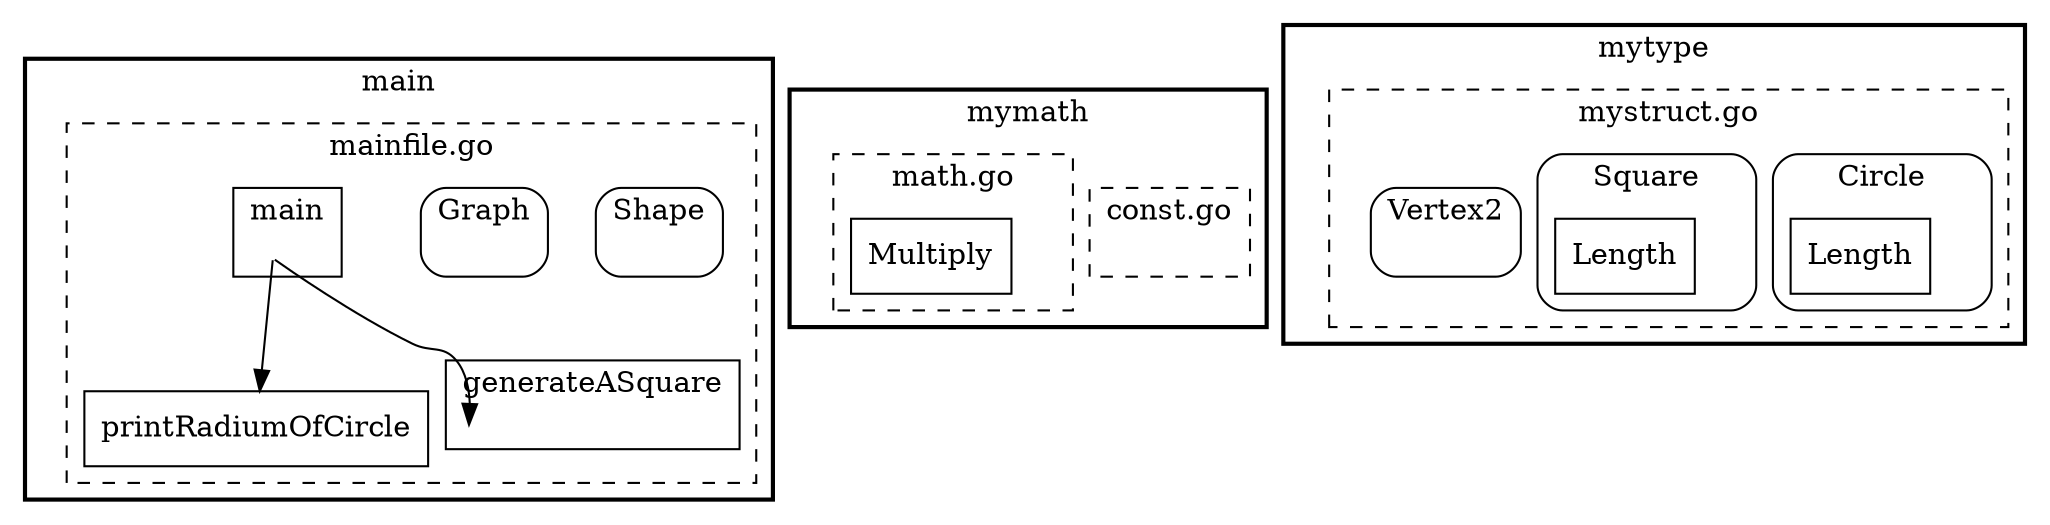 strict digraph {
compound = true;
concentrate=true;
node [shape=box];

subgraph cluster0 {
style=bold;label="main";
GRAPH_DUMMY0 [shape=point, style=invis];
subgraph cluster1 {
style=dashed;label="mainfile.go";
GRAPH_DUMMY1 [shape=point, style=invis];
subgraph cluster3 {
style=rounded;label="Shape";
GRAPH_DUMMY3 [shape=point, style=invis];
}
subgraph cluster5 {
style=rounded;label="Graph";
GRAPH_DUMMY5 [shape=point, style=invis];
}
6 [style=solid,label="printRadiumOfCircle"];
subgraph cluster8 {
style=solid;label="generateASquare";
GRAPH_DUMMY8 [shape=point, style=invis];
}
subgraph cluster11 {
style=solid;label="main";
GRAPH_DUMMY11 [shape=point, style=invis];
}
}
}
subgraph cluster16 {
style=bold;label="mymath";
GRAPH_DUMMY16 [shape=point, style=invis];
subgraph cluster17 {
style=dashed;label="const.go";
GRAPH_DUMMY17 [shape=point, style=invis];
}
subgraph cluster20 {
style=dashed;label="math.go";
GRAPH_DUMMY20 [shape=point, style=invis];
21 [style=solid,label="Multiply"];
}
}
subgraph cluster25 {
style=bold;label="mytype";
GRAPH_DUMMY25 [shape=point, style=invis];
subgraph cluster26 {
style=dashed;label="mystruct.go";
GRAPH_DUMMY26 [shape=point, style=invis];
subgraph cluster29 {
style=rounded;label="Circle";
GRAPH_DUMMY29 [shape=point, style=invis];
36 [style=solid,label="Length"];
}
subgraph cluster32 {
style=rounded;label="Square";
GRAPH_DUMMY32 [shape=point, style=invis];
39 [style=solid,label="Length"];
}
subgraph cluster35 {
style=rounded;label="Vertex2";
GRAPH_DUMMY35 [shape=point, style=invis];
}
36 [style=solid,label="Length"];
39 [style=solid,label="Length"];
}
}
GRAPH_DUMMY11 -> GRAPH_DUMMY8;
GRAPH_DUMMY11 -> 6;

}
